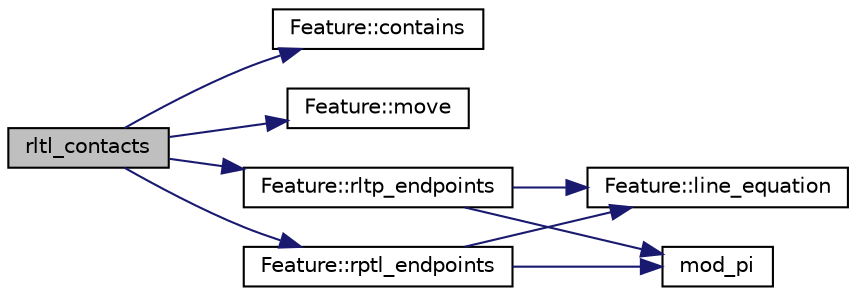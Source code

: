 digraph "rltl_contacts"
{
 // LATEX_PDF_SIZE
  edge [fontname="Helvetica",fontsize="10",labelfontname="Helvetica",labelfontsize="10"];
  node [fontname="Helvetica",fontsize="10",shape=record];
  rankdir="LR";
  Node1 [label="rltl_contacts",height=0.2,width=0.4,color="black", fillcolor="grey75", style="filled", fontcolor="black",tooltip=" "];
  Node1 -> Node2 [color="midnightblue",fontsize="10",style="solid",fontname="Helvetica"];
  Node2 [label="Feature::contains",height=0.2,width=0.4,color="black", fillcolor="white", style="filled",URL="$d7/d76/class_feature.html#a4e60b80e5d02075c1699667dc7000bd7",tooltip=" "];
  Node1 -> Node3 [color="midnightblue",fontsize="10",style="solid",fontname="Helvetica"];
  Node3 [label="Feature::move",height=0.2,width=0.4,color="black", fillcolor="white", style="filled",URL="$d7/d76/class_feature.html#a7b1aff4948433a26ca0425e747ab610e",tooltip=" "];
  Node1 -> Node4 [color="midnightblue",fontsize="10",style="solid",fontname="Helvetica"];
  Node4 [label="Feature::rltp_endpoints",height=0.2,width=0.4,color="black", fillcolor="white", style="filled",URL="$d7/d76/class_feature.html#a2b3b4c120d15175c21a3ab28534e4953",tooltip=" "];
  Node4 -> Node5 [color="midnightblue",fontsize="10",style="solid",fontname="Helvetica"];
  Node5 [label="Feature::line_equation",height=0.2,width=0.4,color="black", fillcolor="white", style="filled",URL="$d7/d76/class_feature.html#acb1e9d500c75d6ac02b18e2ea5b07806",tooltip=" "];
  Node4 -> Node6 [color="midnightblue",fontsize="10",style="solid",fontname="Helvetica"];
  Node6 [label="mod_pi",height=0.2,width=0.4,color="black", fillcolor="white", style="filled",URL="$d6/d39/cs_8_c.html#acbffffcb40f86b2239411252d8d40ff5",tooltip=" "];
  Node1 -> Node7 [color="midnightblue",fontsize="10",style="solid",fontname="Helvetica"];
  Node7 [label="Feature::rptl_endpoints",height=0.2,width=0.4,color="black", fillcolor="white", style="filled",URL="$d7/d76/class_feature.html#a3b38ae0bab231acd9db0a3a10f381820",tooltip=" "];
  Node7 -> Node5 [color="midnightblue",fontsize="10",style="solid",fontname="Helvetica"];
  Node7 -> Node6 [color="midnightblue",fontsize="10",style="solid",fontname="Helvetica"];
}
